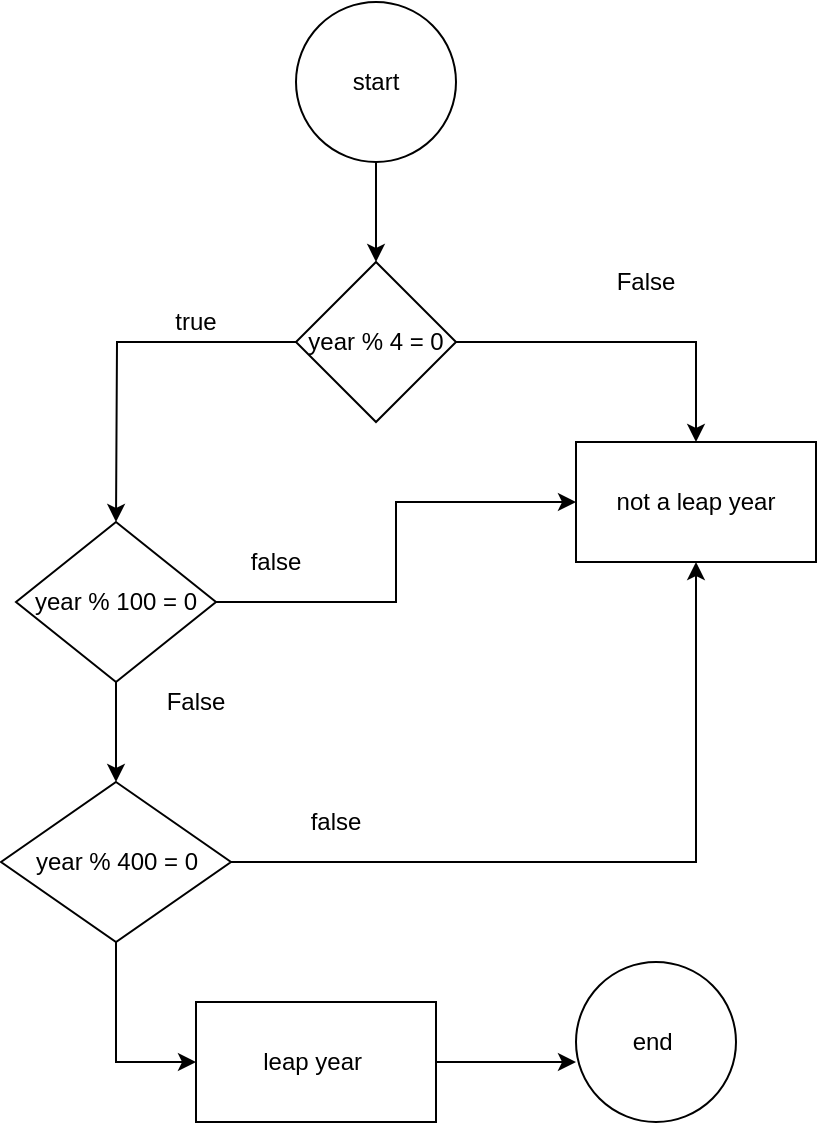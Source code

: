 <mxfile version="14.7.6" type="github"><diagram id="VaPLJZcqPwoydDn2zFWZ" name="Page-1"><mxGraphModel dx="1278" dy="579" grid="1" gridSize="10" guides="1" tooltips="1" connect="1" arrows="1" fold="1" page="1" pageScale="1" pageWidth="850" pageHeight="1100" math="0" shadow="0"><root><mxCell id="0"/><mxCell id="1" parent="0"/><mxCell id="hB9kW3hpI6dA5p4_1h0i-22" style="edgeStyle=orthogonalEdgeStyle;rounded=0;orthogonalLoop=1;jettySize=auto;html=1;entryX=0.5;entryY=0;entryDx=0;entryDy=0;" edge="1" parent="1" source="hB9kW3hpI6dA5p4_1h0i-1" target="hB9kW3hpI6dA5p4_1h0i-3"><mxGeometry relative="1" as="geometry"/></mxCell><mxCell id="hB9kW3hpI6dA5p4_1h0i-1" value="start" style="ellipse;whiteSpace=wrap;html=1;aspect=fixed;" vertex="1" parent="1"><mxGeometry x="230" y="20" width="80" height="80" as="geometry"/></mxCell><mxCell id="hB9kW3hpI6dA5p4_1h0i-5" style="edgeStyle=orthogonalEdgeStyle;rounded=0;orthogonalLoop=1;jettySize=auto;html=1;entryX=0.5;entryY=0;entryDx=0;entryDy=0;" edge="1" parent="1" source="hB9kW3hpI6dA5p4_1h0i-3"><mxGeometry relative="1" as="geometry"><mxPoint x="140" y="280" as="targetPoint"/></mxGeometry></mxCell><mxCell id="hB9kW3hpI6dA5p4_1h0i-9" style="edgeStyle=orthogonalEdgeStyle;rounded=0;orthogonalLoop=1;jettySize=auto;html=1;entryX=0.5;entryY=0;entryDx=0;entryDy=0;" edge="1" parent="1" source="hB9kW3hpI6dA5p4_1h0i-3" target="hB9kW3hpI6dA5p4_1h0i-8"><mxGeometry relative="1" as="geometry"/></mxCell><mxCell id="hB9kW3hpI6dA5p4_1h0i-3" value="year % 4 = 0" style="rhombus;whiteSpace=wrap;html=1;" vertex="1" parent="1"><mxGeometry x="230" y="150" width="80" height="80" as="geometry"/></mxCell><mxCell id="hB9kW3hpI6dA5p4_1h0i-6" value="true" style="text;html=1;strokeColor=none;fillColor=none;align=center;verticalAlign=middle;whiteSpace=wrap;rounded=0;" vertex="1" parent="1"><mxGeometry x="160" y="170" width="40" height="20" as="geometry"/></mxCell><mxCell id="hB9kW3hpI6dA5p4_1h0i-12" style="edgeStyle=orthogonalEdgeStyle;rounded=0;orthogonalLoop=1;jettySize=auto;html=1;" edge="1" parent="1" source="hB9kW3hpI6dA5p4_1h0i-7" target="hB9kW3hpI6dA5p4_1h0i-11"><mxGeometry relative="1" as="geometry"/></mxCell><mxCell id="hB9kW3hpI6dA5p4_1h0i-14" style="edgeStyle=orthogonalEdgeStyle;rounded=0;orthogonalLoop=1;jettySize=auto;html=1;entryX=0;entryY=0.5;entryDx=0;entryDy=0;" edge="1" parent="1" source="hB9kW3hpI6dA5p4_1h0i-7" target="hB9kW3hpI6dA5p4_1h0i-8"><mxGeometry relative="1" as="geometry"/></mxCell><mxCell id="hB9kW3hpI6dA5p4_1h0i-7" value="year % 100 = 0" style="rhombus;whiteSpace=wrap;html=1;" vertex="1" parent="1"><mxGeometry x="90" y="280" width="100" height="80" as="geometry"/></mxCell><mxCell id="hB9kW3hpI6dA5p4_1h0i-8" value="not a leap year" style="rounded=0;whiteSpace=wrap;html=1;" vertex="1" parent="1"><mxGeometry x="370" y="240" width="120" height="60" as="geometry"/></mxCell><mxCell id="hB9kW3hpI6dA5p4_1h0i-10" value="False" style="text;html=1;strokeColor=none;fillColor=none;align=center;verticalAlign=middle;whiteSpace=wrap;rounded=0;" vertex="1" parent="1"><mxGeometry x="385" y="130" width="40" height="60" as="geometry"/></mxCell><mxCell id="hB9kW3hpI6dA5p4_1h0i-15" style="edgeStyle=orthogonalEdgeStyle;rounded=0;orthogonalLoop=1;jettySize=auto;html=1;entryX=0.5;entryY=1;entryDx=0;entryDy=0;" edge="1" parent="1" source="hB9kW3hpI6dA5p4_1h0i-11" target="hB9kW3hpI6dA5p4_1h0i-8"><mxGeometry relative="1" as="geometry"/></mxCell><mxCell id="hB9kW3hpI6dA5p4_1h0i-21" style="edgeStyle=orthogonalEdgeStyle;rounded=0;orthogonalLoop=1;jettySize=auto;html=1;entryX=0;entryY=0.5;entryDx=0;entryDy=0;" edge="1" parent="1" source="hB9kW3hpI6dA5p4_1h0i-11" target="hB9kW3hpI6dA5p4_1h0i-20"><mxGeometry relative="1" as="geometry"/></mxCell><mxCell id="hB9kW3hpI6dA5p4_1h0i-11" value="year % 400 = 0" style="rhombus;whiteSpace=wrap;html=1;" vertex="1" parent="1"><mxGeometry x="82.5" y="410" width="115" height="80" as="geometry"/></mxCell><mxCell id="hB9kW3hpI6dA5p4_1h0i-13" value="False" style="text;html=1;strokeColor=none;fillColor=none;align=center;verticalAlign=middle;whiteSpace=wrap;rounded=0;" vertex="1" parent="1"><mxGeometry x="160" y="360" width="40" height="20" as="geometry"/></mxCell><mxCell id="hB9kW3hpI6dA5p4_1h0i-16" value="false" style="text;html=1;strokeColor=none;fillColor=none;align=center;verticalAlign=middle;whiteSpace=wrap;rounded=0;" vertex="1" parent="1"><mxGeometry x="200" y="290" width="40" height="20" as="geometry"/></mxCell><mxCell id="hB9kW3hpI6dA5p4_1h0i-17" value="false" style="text;html=1;strokeColor=none;fillColor=none;align=center;verticalAlign=middle;whiteSpace=wrap;rounded=0;" vertex="1" parent="1"><mxGeometry x="230" y="420" width="40" height="20" as="geometry"/></mxCell><mxCell id="hB9kW3hpI6dA5p4_1h0i-23" style="edgeStyle=orthogonalEdgeStyle;rounded=0;orthogonalLoop=1;jettySize=auto;html=1;" edge="1" parent="1" source="hB9kW3hpI6dA5p4_1h0i-20"><mxGeometry relative="1" as="geometry"><mxPoint x="370" y="550" as="targetPoint"/></mxGeometry></mxCell><mxCell id="hB9kW3hpI6dA5p4_1h0i-20" value="leap year&amp;nbsp;" style="rounded=0;whiteSpace=wrap;html=1;" vertex="1" parent="1"><mxGeometry x="180" y="520" width="120" height="60" as="geometry"/></mxCell><mxCell id="hB9kW3hpI6dA5p4_1h0i-25" value="end&amp;nbsp;" style="ellipse;whiteSpace=wrap;html=1;aspect=fixed;" vertex="1" parent="1"><mxGeometry x="370" y="500" width="80" height="80" as="geometry"/></mxCell></root></mxGraphModel></diagram></mxfile>